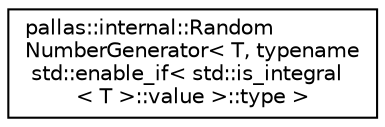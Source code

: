 digraph "Graphical Class Hierarchy"
{
  edge [fontname="Helvetica",fontsize="10",labelfontname="Helvetica",labelfontsize="10"];
  node [fontname="Helvetica",fontsize="10",shape=record];
  rankdir="LR";
  Node1 [label="pallas::internal::Random\lNumberGenerator\< T, typename\l std::enable_if\< std::is_integral\l\< T \>::value \>::type \>",height=0.2,width=0.4,color="black", fillcolor="white", style="filled",URL="$classpallas_1_1internal_1_1_random_number_generator_3_01_t_00_01typename_01std_1_1enable__if_3_02b8264d67c17962862b8cec50b547caf.html"];
}
